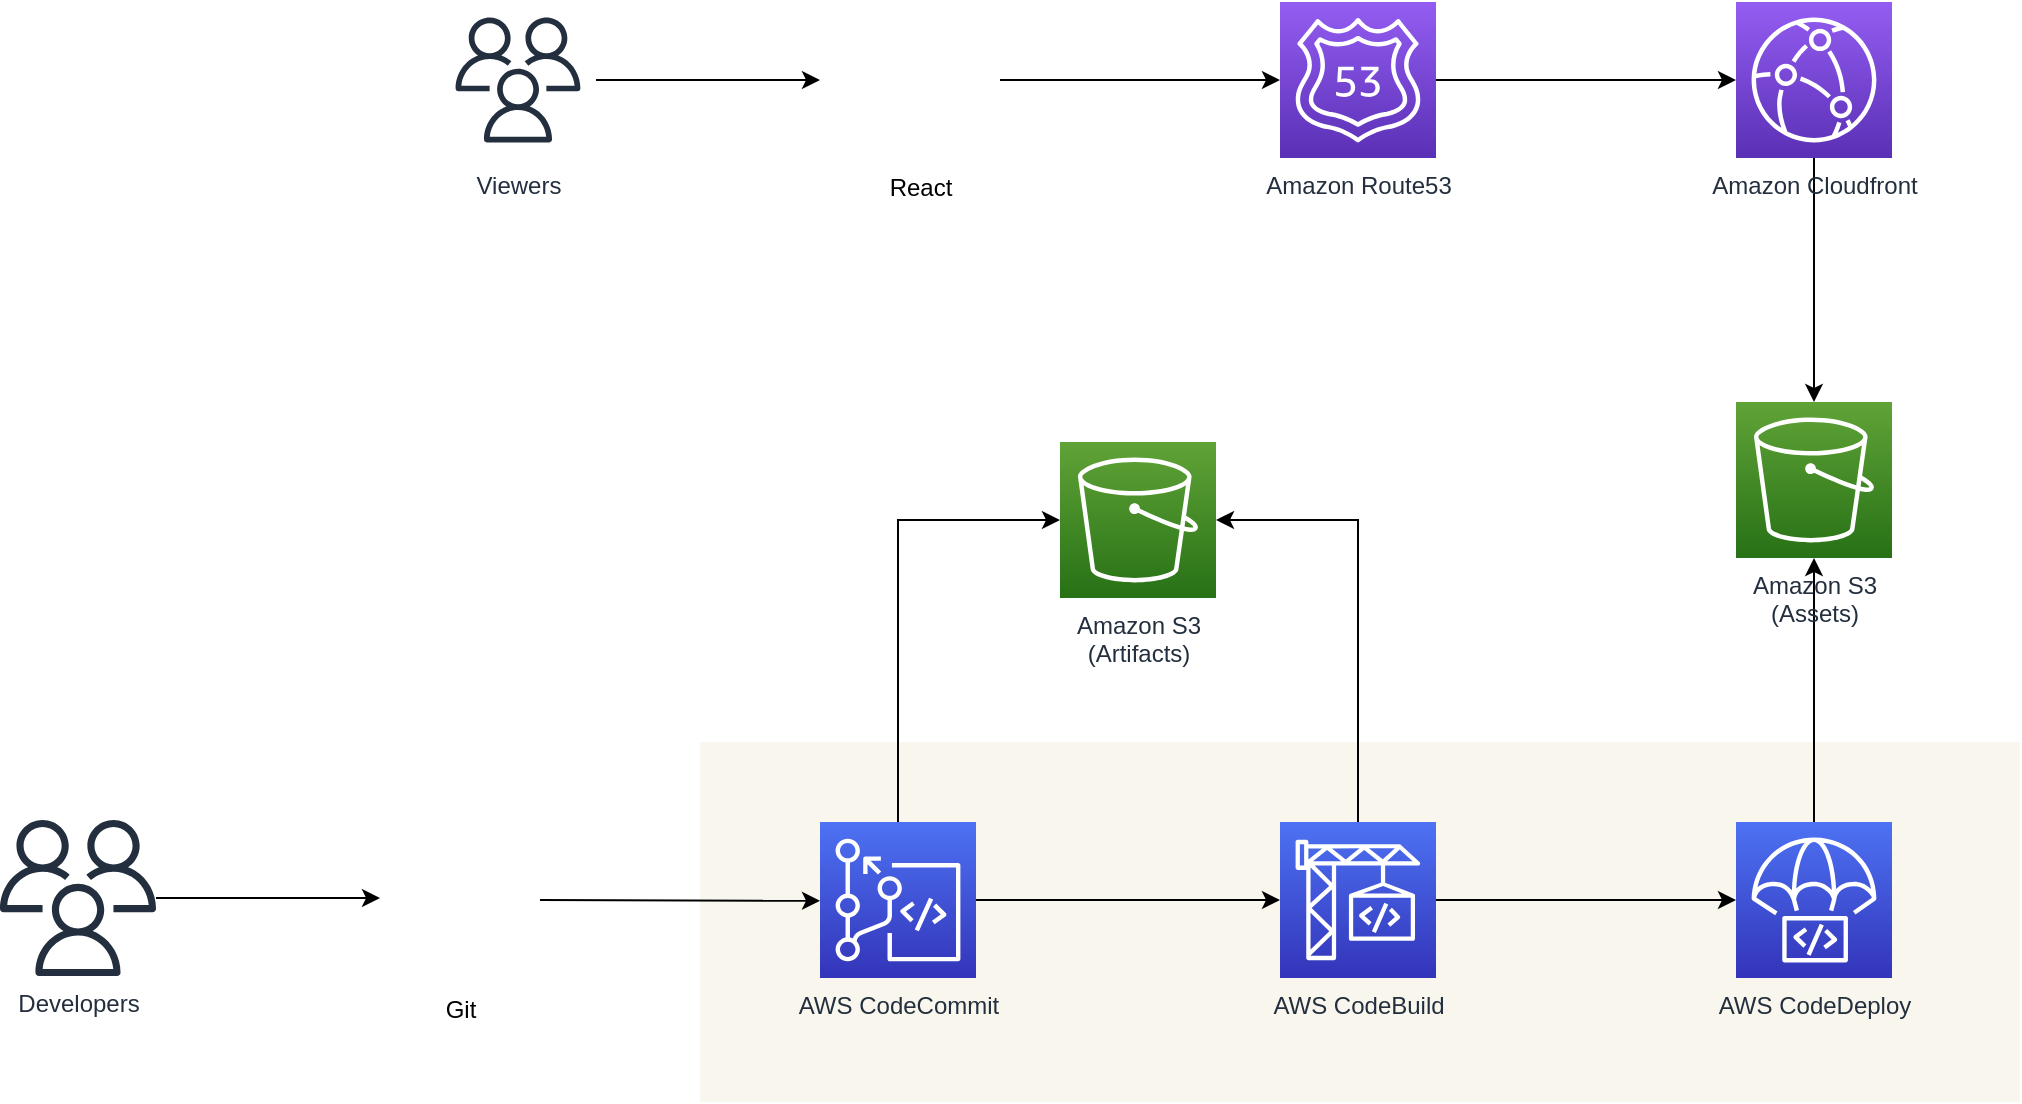 <mxfile version="15.2.9" type="device"><diagram id="A1qdbL46gwxq1Y2vujP7" name="Page-1"><mxGraphModel dx="1963" dy="1665" grid="1" gridSize="10" guides="1" tooltips="1" connect="1" arrows="1" fold="1" page="1" pageScale="1" pageWidth="850" pageHeight="1100" math="0" shadow="0"><root><mxCell id="0"/><mxCell id="1" parent="0"/><mxCell id="EiHsvjLB_n73aDedTqR--10" value="" style="rounded=0;whiteSpace=wrap;html=1;fillColor=#f9f7ed;strokeColor=none;" vertex="1" parent="1"><mxGeometry x="150" y="60" width="660" height="180" as="geometry"/></mxCell><mxCell id="EiHsvjLB_n73aDedTqR--7" style="edgeStyle=orthogonalEdgeStyle;rounded=0;orthogonalLoop=1;jettySize=auto;html=1;exitX=1;exitY=0.5;exitDx=0;exitDy=0;exitPerimeter=0;entryX=0;entryY=0.5;entryDx=0;entryDy=0;entryPerimeter=0;" edge="1" parent="1" source="OKD84UEigsliPjig9XdS-3" target="OKD84UEigsliPjig9XdS-4"><mxGeometry relative="1" as="geometry"/></mxCell><mxCell id="OKD84UEigsliPjig9XdS-3" value="AWS CodeCommit" style="sketch=0;points=[[0,0,0],[0.25,0,0],[0.5,0,0],[0.75,0,0],[1,0,0],[0,1,0],[0.25,1,0],[0.5,1,0],[0.75,1,0],[1,1,0],[0,0.25,0],[0,0.5,0],[0,0.75,0],[1,0.25,0],[1,0.5,0],[1,0.75,0]];outlineConnect=0;fontColor=#232F3E;gradientColor=#4D72F3;gradientDirection=north;fillColor=#3334B9;strokeColor=#ffffff;dashed=0;verticalLabelPosition=bottom;verticalAlign=top;align=center;html=1;fontSize=12;fontStyle=0;aspect=fixed;shape=mxgraph.aws4.resourceIcon;resIcon=mxgraph.aws4.codecommit;" parent="1" vertex="1"><mxGeometry x="210" y="100" width="78" height="78" as="geometry"/></mxCell><mxCell id="EiHsvjLB_n73aDedTqR--8" style="edgeStyle=orthogonalEdgeStyle;rounded=0;orthogonalLoop=1;jettySize=auto;html=1;exitX=1;exitY=0.5;exitDx=0;exitDy=0;exitPerimeter=0;entryX=0;entryY=0.5;entryDx=0;entryDy=0;entryPerimeter=0;" edge="1" parent="1" source="OKD84UEigsliPjig9XdS-4" target="OKD84UEigsliPjig9XdS-5"><mxGeometry relative="1" as="geometry"/></mxCell><mxCell id="EiHsvjLB_n73aDedTqR--16" style="edgeStyle=orthogonalEdgeStyle;rounded=0;orthogonalLoop=1;jettySize=auto;html=1;exitX=0.5;exitY=0;exitDx=0;exitDy=0;exitPerimeter=0;entryX=1;entryY=0.5;entryDx=0;entryDy=0;entryPerimeter=0;" edge="1" parent="1" source="OKD84UEigsliPjig9XdS-4" target="EiHsvjLB_n73aDedTqR--1"><mxGeometry relative="1" as="geometry"/></mxCell><mxCell id="OKD84UEigsliPjig9XdS-4" value="AWS CodeBuild" style="sketch=0;points=[[0,0,0],[0.25,0,0],[0.5,0,0],[0.75,0,0],[1,0,0],[0,1,0],[0.25,1,0],[0.5,1,0],[0.75,1,0],[1,1,0],[0,0.25,0],[0,0.5,0],[0,0.75,0],[1,0.25,0],[1,0.5,0],[1,0.75,0]];outlineConnect=0;fontColor=#232F3E;gradientColor=#4D72F3;gradientDirection=north;fillColor=#3334B9;strokeColor=#ffffff;dashed=0;verticalLabelPosition=bottom;verticalAlign=top;align=center;html=1;fontSize=12;fontStyle=0;aspect=fixed;shape=mxgraph.aws4.resourceIcon;resIcon=mxgraph.aws4.codebuild;" parent="1" vertex="1"><mxGeometry x="440" y="100" width="78" height="78" as="geometry"/></mxCell><mxCell id="EiHsvjLB_n73aDedTqR--9" style="edgeStyle=orthogonalEdgeStyle;rounded=0;orthogonalLoop=1;jettySize=auto;html=1;exitX=0.5;exitY=0;exitDx=0;exitDy=0;exitPerimeter=0;entryX=0.5;entryY=1;entryDx=0;entryDy=0;entryPerimeter=0;" edge="1" parent="1" source="OKD84UEigsliPjig9XdS-5" target="OKD84UEigsliPjig9XdS-7"><mxGeometry relative="1" as="geometry"/></mxCell><mxCell id="OKD84UEigsliPjig9XdS-5" value="AWS CodeDeploy" style="sketch=0;points=[[0,0,0],[0.25,0,0],[0.5,0,0],[0.75,0,0],[1,0,0],[0,1,0],[0.25,1,0],[0.5,1,0],[0.75,1,0],[1,1,0],[0,0.25,0],[0,0.5,0],[0,0.75,0],[1,0.25,0],[1,0.5,0],[1,0.75,0]];outlineConnect=0;fontColor=#232F3E;gradientColor=#4D72F3;gradientDirection=north;fillColor=#3334B9;strokeColor=#ffffff;dashed=0;verticalLabelPosition=bottom;verticalAlign=top;align=center;html=1;fontSize=12;fontStyle=0;aspect=fixed;shape=mxgraph.aws4.resourceIcon;resIcon=mxgraph.aws4.codedeploy;" parent="1" vertex="1"><mxGeometry x="668" y="100" width="78" height="78" as="geometry"/></mxCell><mxCell id="OKD84UEigsliPjig9XdS-7" value="Amazon S3&lt;br&gt;(Assets)" style="sketch=0;points=[[0,0,0],[0.25,0,0],[0.5,0,0],[0.75,0,0],[1,0,0],[0,1,0],[0.25,1,0],[0.5,1,0],[0.75,1,0],[1,1,0],[0,0.25,0],[0,0.5,0],[0,0.75,0],[1,0.25,0],[1,0.5,0],[1,0.75,0]];outlineConnect=0;fontColor=#232F3E;gradientColor=#60A337;gradientDirection=north;fillColor=#277116;strokeColor=#ffffff;dashed=0;verticalLabelPosition=bottom;verticalAlign=top;align=center;html=1;fontSize=12;fontStyle=0;aspect=fixed;shape=mxgraph.aws4.resourceIcon;resIcon=mxgraph.aws4.s3;" parent="1" vertex="1"><mxGeometry x="668" y="-110" width="78" height="78" as="geometry"/></mxCell><mxCell id="EiHsvjLB_n73aDedTqR--6" style="edgeStyle=orthogonalEdgeStyle;rounded=0;orthogonalLoop=1;jettySize=auto;html=1;exitX=0.5;exitY=1;exitDx=0;exitDy=0;exitPerimeter=0;entryX=0.5;entryY=0;entryDx=0;entryDy=0;entryPerimeter=0;" edge="1" parent="1" source="OKD84UEigsliPjig9XdS-8" target="OKD84UEigsliPjig9XdS-7"><mxGeometry relative="1" as="geometry"/></mxCell><mxCell id="OKD84UEigsliPjig9XdS-8" value="Amazon Cloudfront" style="sketch=0;points=[[0,0,0],[0.25,0,0],[0.5,0,0],[0.75,0,0],[1,0,0],[0,1,0],[0.25,1,0],[0.5,1,0],[0.75,1,0],[1,1,0],[0,0.25,0],[0,0.5,0],[0,0.75,0],[1,0.25,0],[1,0.5,0],[1,0.75,0]];outlineConnect=0;fontColor=#232F3E;gradientColor=#945DF2;gradientDirection=north;fillColor=#5A30B5;strokeColor=#ffffff;dashed=0;verticalLabelPosition=bottom;verticalAlign=top;align=center;html=1;fontSize=12;fontStyle=0;aspect=fixed;shape=mxgraph.aws4.resourceIcon;resIcon=mxgraph.aws4.cloudfront;" parent="1" vertex="1"><mxGeometry x="668" y="-310" width="78" height="78" as="geometry"/></mxCell><mxCell id="EiHsvjLB_n73aDedTqR--5" style="edgeStyle=orthogonalEdgeStyle;rounded=0;orthogonalLoop=1;jettySize=auto;html=1;exitX=1;exitY=0.5;exitDx=0;exitDy=0;exitPerimeter=0;entryX=0;entryY=0.5;entryDx=0;entryDy=0;entryPerimeter=0;" edge="1" parent="1" source="OKD84UEigsliPjig9XdS-9" target="OKD84UEigsliPjig9XdS-8"><mxGeometry relative="1" as="geometry"/></mxCell><mxCell id="OKD84UEigsliPjig9XdS-9" value="Amazon Route53" style="sketch=0;points=[[0,0,0],[0.25,0,0],[0.5,0,0],[0.75,0,0],[1,0,0],[0,1,0],[0.25,1,0],[0.5,1,0],[0.75,1,0],[1,1,0],[0,0.25,0],[0,0.5,0],[0,0.75,0],[1,0.25,0],[1,0.5,0],[1,0.75,0]];outlineConnect=0;fontColor=#232F3E;gradientColor=#945DF2;gradientDirection=north;fillColor=#5A30B5;strokeColor=#ffffff;dashed=0;verticalLabelPosition=bottom;verticalAlign=top;align=center;html=1;fontSize=12;fontStyle=0;aspect=fixed;shape=mxgraph.aws4.resourceIcon;resIcon=mxgraph.aws4.route_53;" parent="1" vertex="1"><mxGeometry x="440" y="-310" width="78" height="78" as="geometry"/></mxCell><mxCell id="OKD84UEigsliPjig9XdS-13" value="Git" style="shape=image;html=1;verticalAlign=top;verticalLabelPosition=bottom;labelBackgroundColor=#ffffff;imageAspect=0;aspect=fixed;image=https://cdn3.iconfinder.com/data/icons/social-media-2169/24/social_media_social_media_logo_git-128.png" parent="1" vertex="1"><mxGeometry x="-10" y="100" width="80" height="80" as="geometry"/></mxCell><mxCell id="OKD84UEigsliPjig9XdS-14" value="Developers" style="sketch=0;outlineConnect=0;fontColor=#232F3E;gradientColor=none;fillColor=#232F3E;strokeColor=none;dashed=0;verticalLabelPosition=bottom;verticalAlign=top;align=center;html=1;fontSize=12;fontStyle=0;aspect=fixed;pointerEvents=1;shape=mxgraph.aws4.users;" parent="1" vertex="1"><mxGeometry x="-200" y="99" width="78" height="78" as="geometry"/></mxCell><mxCell id="OKD84UEigsliPjig9XdS-16" value="Viewers" style="sketch=0;outlineConnect=0;fontColor=#232F3E;gradientColor=none;strokeColor=#232F3E;fillColor=#ffffff;dashed=0;verticalLabelPosition=bottom;verticalAlign=top;align=center;html=1;fontSize=12;fontStyle=0;aspect=fixed;shape=mxgraph.aws4.resourceIcon;resIcon=mxgraph.aws4.users;" parent="1" vertex="1"><mxGeometry x="20" y="-310" width="78" height="78" as="geometry"/></mxCell><mxCell id="OKD84UEigsliPjig9XdS-17" value="" style="endArrow=classic;html=1;" parent="1" source="OKD84UEigsliPjig9XdS-16" edge="1"><mxGeometry width="50" height="50" relative="1" as="geometry"><mxPoint x="350" y="-10" as="sourcePoint"/><mxPoint x="210" y="-271" as="targetPoint"/></mxGeometry></mxCell><mxCell id="OKD84UEigsliPjig9XdS-19" value="React" style="shape=image;html=1;verticalAlign=top;verticalLabelPosition=bottom;labelBackgroundColor=#ffffff;imageAspect=0;aspect=fixed;image=https://cdn4.iconfinder.com/data/icons/logos-3/600/React.js_logo-128.png" parent="1" vertex="1"><mxGeometry x="220" y="-311" width="80" height="80" as="geometry"/></mxCell><mxCell id="EiHsvjLB_n73aDedTqR--1" value="Amazon S3&lt;br&gt;(Artifacts)" style="sketch=0;points=[[0,0,0],[0.25,0,0],[0.5,0,0],[0.75,0,0],[1,0,0],[0,1,0],[0.25,1,0],[0.5,1,0],[0.75,1,0],[1,1,0],[0,0.25,0],[0,0.5,0],[0,0.75,0],[1,0.25,0],[1,0.5,0],[1,0.75,0]];outlineConnect=0;fontColor=#232F3E;gradientColor=#60A337;gradientDirection=north;fillColor=#277116;strokeColor=#ffffff;dashed=0;verticalLabelPosition=bottom;verticalAlign=top;align=center;html=1;fontSize=12;fontStyle=0;aspect=fixed;shape=mxgraph.aws4.resourceIcon;resIcon=mxgraph.aws4.s3;" vertex="1" parent="1"><mxGeometry x="330" y="-90" width="78" height="78" as="geometry"/></mxCell><mxCell id="EiHsvjLB_n73aDedTqR--3" value="" style="endArrow=classic;html=1;exitX=1;exitY=0.5;exitDx=0;exitDy=0;" edge="1" parent="1" source="OKD84UEigsliPjig9XdS-19" target="OKD84UEigsliPjig9XdS-9"><mxGeometry width="50" height="50" relative="1" as="geometry"><mxPoint x="328" y="-270.5" as="sourcePoint"/><mxPoint x="440" y="-270.5" as="targetPoint"/></mxGeometry></mxCell><mxCell id="EiHsvjLB_n73aDedTqR--11" style="edgeStyle=orthogonalEdgeStyle;rounded=0;orthogonalLoop=1;jettySize=auto;html=1;entryX=0;entryY=0.5;entryDx=0;entryDy=0;entryPerimeter=0;" edge="1" parent="1"><mxGeometry relative="1" as="geometry"><mxPoint x="70" y="139" as="sourcePoint"/><mxPoint x="210" y="139.41" as="targetPoint"/><Array as="points"><mxPoint x="210" y="139"/></Array></mxGeometry></mxCell><mxCell id="EiHsvjLB_n73aDedTqR--12" style="edgeStyle=orthogonalEdgeStyle;rounded=0;orthogonalLoop=1;jettySize=auto;html=1;" edge="1" parent="1" source="OKD84UEigsliPjig9XdS-14"><mxGeometry relative="1" as="geometry"><mxPoint x="-182" y="138.41" as="sourcePoint"/><mxPoint x="-10" y="138" as="targetPoint"/></mxGeometry></mxCell><mxCell id="EiHsvjLB_n73aDedTqR--13" style="edgeStyle=orthogonalEdgeStyle;rounded=0;orthogonalLoop=1;jettySize=auto;html=1;exitX=0.5;exitY=0;exitDx=0;exitDy=0;exitPerimeter=0;entryX=0;entryY=0.5;entryDx=0;entryDy=0;entryPerimeter=0;" edge="1" parent="1" source="OKD84UEigsliPjig9XdS-3" target="EiHsvjLB_n73aDedTqR--1"><mxGeometry relative="1" as="geometry"><mxPoint x="260" y="-33" as="sourcePoint"/><mxPoint x="412" y="-33" as="targetPoint"/></mxGeometry></mxCell></root></mxGraphModel></diagram></mxfile>